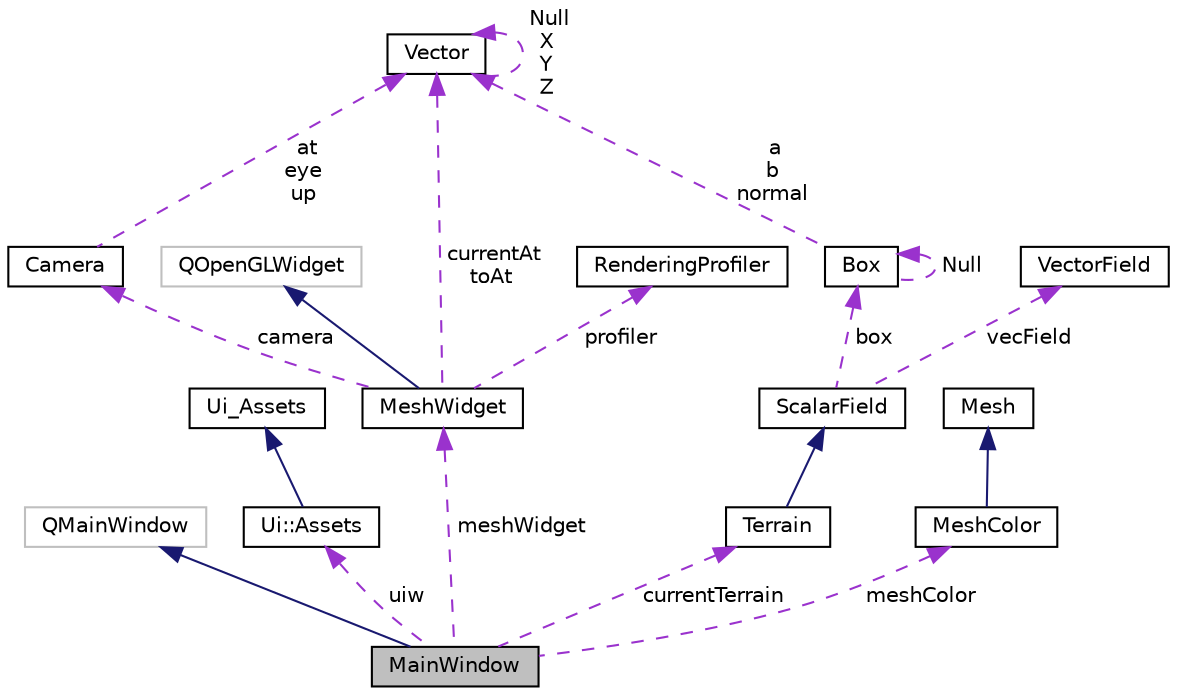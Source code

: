 digraph "MainWindow"
{
 // LATEX_PDF_SIZE
  edge [fontname="Helvetica",fontsize="10",labelfontname="Helvetica",labelfontsize="10"];
  node [fontname="Helvetica",fontsize="10",shape=record];
  Node1 [label="MainWindow",height=0.2,width=0.4,color="black", fillcolor="grey75", style="filled", fontcolor="black",tooltip=" "];
  Node2 -> Node1 [dir="back",color="midnightblue",fontsize="10",style="solid",fontname="Helvetica"];
  Node2 [label="QMainWindow",height=0.2,width=0.4,color="grey75", fillcolor="white", style="filled",tooltip=" "];
  Node3 -> Node1 [dir="back",color="darkorchid3",fontsize="10",style="dashed",label=" uiw" ,fontname="Helvetica"];
  Node3 [label="Ui::Assets",height=0.2,width=0.4,color="black", fillcolor="white", style="filled",URL="$class_ui_1_1_assets.html",tooltip=" "];
  Node4 -> Node3 [dir="back",color="midnightblue",fontsize="10",style="solid",fontname="Helvetica"];
  Node4 [label="Ui_Assets",height=0.2,width=0.4,color="black", fillcolor="white", style="filled",URL="$class_ui___assets.html",tooltip=" "];
  Node5 -> Node1 [dir="back",color="darkorchid3",fontsize="10",style="dashed",label=" meshWidget" ,fontname="Helvetica"];
  Node5 [label="MeshWidget",height=0.2,width=0.4,color="black", fillcolor="white", style="filled",URL="$class_mesh_widget.html",tooltip=" "];
  Node6 -> Node5 [dir="back",color="midnightblue",fontsize="10",style="solid",fontname="Helvetica"];
  Node6 [label="QOpenGLWidget",height=0.2,width=0.4,color="grey75", fillcolor="white", style="filled",tooltip=" "];
  Node7 -> Node5 [dir="back",color="darkorchid3",fontsize="10",style="dashed",label=" camera" ,fontname="Helvetica"];
  Node7 [label="Camera",height=0.2,width=0.4,color="black", fillcolor="white", style="filled",URL="$class_camera.html",tooltip="Core camera class."];
  Node8 -> Node7 [dir="back",color="darkorchid3",fontsize="10",style="dashed",label=" at\neye\nup" ,fontname="Helvetica"];
  Node8 [label="Vector",height=0.2,width=0.4,color="black", fillcolor="white", style="filled",URL="$class_vector.html",tooltip="Vectors in three dimensions."];
  Node8 -> Node8 [dir="back",color="darkorchid3",fontsize="10",style="dashed",label=" Null\nX\nY\nZ" ,fontname="Helvetica"];
  Node8 -> Node5 [dir="back",color="darkorchid3",fontsize="10",style="dashed",label=" currentAt\ntoAt" ,fontname="Helvetica"];
  Node9 -> Node5 [dir="back",color="darkorchid3",fontsize="10",style="dashed",label=" profiler" ,fontname="Helvetica"];
  Node9 [label="RenderingProfiler",height=0.2,width=0.4,color="black", fillcolor="white", style="filled",URL="$class_rendering_profiler.html",tooltip=" "];
  Node10 -> Node1 [dir="back",color="darkorchid3",fontsize="10",style="dashed",label=" meshColor" ,fontname="Helvetica"];
  Node10 [label="MeshColor",height=0.2,width=0.4,color="black", fillcolor="white", style="filled",URL="$class_mesh_color.html",tooltip=" "];
  Node11 -> Node10 [dir="back",color="midnightblue",fontsize="10",style="solid",fontname="Helvetica"];
  Node11 [label="Mesh",height=0.2,width=0.4,color="black", fillcolor="white", style="filled",URL="$class_mesh.html",tooltip="Core triangle mesh class."];
  Node12 -> Node1 [dir="back",color="darkorchid3",fontsize="10",style="dashed",label=" currentTerrain" ,fontname="Helvetica"];
  Node12 [label="Terrain",height=0.2,width=0.4,color="black", fillcolor="white", style="filled",URL="$class_terrain.html",tooltip=" "];
  Node13 -> Node12 [dir="back",color="midnightblue",fontsize="10",style="solid",fontname="Helvetica"];
  Node13 [label="ScalarField",height=0.2,width=0.4,color="black", fillcolor="white", style="filled",URL="$class_scalar_field.html",tooltip=" "];
  Node14 -> Node13 [dir="back",color="darkorchid3",fontsize="10",style="dashed",label=" box" ,fontname="Helvetica"];
  Node14 [label="Box",height=0.2,width=0.4,color="black", fillcolor="white", style="filled",URL="$class_box.html",tooltip="An axis aligned box."];
  Node8 -> Node14 [dir="back",color="darkorchid3",fontsize="10",style="dashed",label=" a\nb\nnormal" ,fontname="Helvetica"];
  Node14 -> Node14 [dir="back",color="darkorchid3",fontsize="10",style="dashed",label=" Null" ,fontname="Helvetica"];
  Node15 -> Node13 [dir="back",color="darkorchid3",fontsize="10",style="dashed",label=" vecField" ,fontname="Helvetica"];
  Node15 [label="VectorField",height=0.2,width=0.4,color="black", fillcolor="white", style="filled",URL="$class_vector_field.html",tooltip=" "];
}
